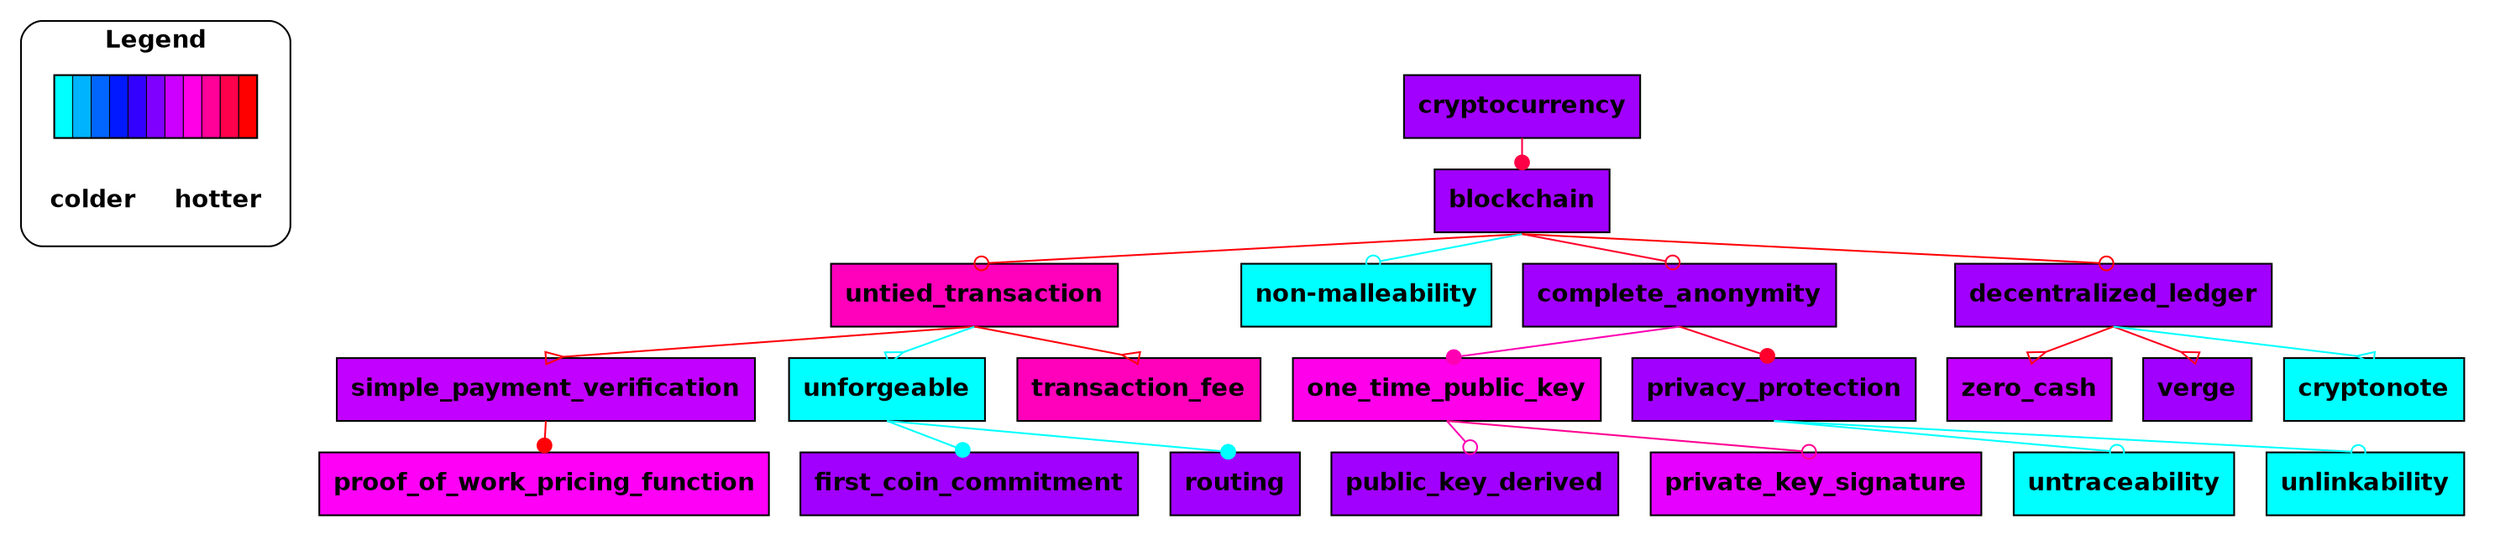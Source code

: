 digraph FeatureModel {

	 rankdir = TB; splines = "line";
	 clusterrank= local;
	 subgraph cluster_0 {
		style = rounded; minlen = 0.01;
		rankdir = TB; ranksep = 0.01;
		label = "Legend";
		color = "black";
		fontname="helvetica-bold";
		 theColors [label="                      ",shape="rectangle",fillcolor="0.5 1.0 1.0: 0.55 1.0 1.0: 0.6 1.0 1.0: 0.65 1.0 1.0: 0.7 1.0 1.0: 0.75 1.0 1.0: 0.8 1.0 1.0: 0.85 1.0 1.0: 0.9 1.0 1.0: 0.95 1.0 1.0: 1.0 1.0 1.0", fontname="helvetica-bold", style=striped];
		 theLegend [label="colder     hotter",shape="plaintext",fontname="helvetica-bold"];
		 theColors->theLegend [style=invis,len=0.01];
	}
	 subgraph cluster_1 {
	n1	[label="cryptocurrency", shape="rectangle",fillcolor="0.772 1.0 1.0", fontname="helvetica-bold", style=filled];
	n2	[label="blockchain", shape="rectangle",fillcolor="0.772 1.0 1.0", fontname="helvetica-bold", style=filled];
	n3	[label="untied_transaction", shape="rectangle",fillcolor="0.878 1.0 1.0", fontname="helvetica-bold", style=filled];
	n4	[label="non-malleability", shape="rectangle",fillcolor="0.500 1.0 1.0", fontname="helvetica-bold", style=filled];
	n5	[label="complete_anonymity", shape="rectangle",fillcolor="0.772 1.0 1.0", fontname="helvetica-bold", style=filled];
	n6	[label="decentralized_ledger", shape="rectangle",fillcolor="0.772 1.0 1.0", fontname="helvetica-bold", style=filled];
	n7	[label="simple_payment_verification", shape="rectangle",fillcolor="0.793 1.0 1.0", fontname="helvetica-bold", style=filled];
	n8	[label="unforgeable", shape="rectangle",fillcolor="0.500 1.0 1.0", fontname="helvetica-bold", style=filled];
	n9	[label="transaction_fee", shape="rectangle",fillcolor="0.878 1.0 1.0", fontname="helvetica-bold", style=filled];
	n10	[label="one_time_public_key", shape="rectangle",fillcolor="0.847 1.0 1.0", fontname="helvetica-bold", style=filled];
	n11	[label="privacy_protection", shape="rectangle",fillcolor="0.772 1.0 1.0", fontname="helvetica-bold", style=filled];
	n12	[label="zero_cash", shape="rectangle",fillcolor="0.793 1.0 1.0", fontname="helvetica-bold", style=filled];
	n13	[label="verge", shape="rectangle",fillcolor="0.772 1.0 1.0", fontname="helvetica-bold", style=filled];
	n14	[label="cryptonote", shape="rectangle",fillcolor="0.500 1.0 1.0", fontname="helvetica-bold", style=filled];
	n15	[label="proof_of_work_pricing_function", shape="rectangle",fillcolor="0.839 1.0 1.0", fontname="helvetica-bold", style=filled];
	n16	[label="first_coin_commitment", shape="rectangle",fillcolor="0.772 1.0 1.0", fontname="helvetica-bold", style=filled];
	n17	[label="routing", shape="rectangle",fillcolor="0.772 1.0 1.0", fontname="helvetica-bold", style=filled];
	n18	[label="public_key_derived", shape="rectangle",fillcolor="0.772 1.0 1.0", fontname="helvetica-bold", style=filled];
	n19	[label="private_key_signature", shape="rectangle",fillcolor="0.816 1.0 1.0", fontname="helvetica-bold", style=filled];
	n20	[label="untraceability", shape="rectangle",fillcolor="0.500 1.0 1.0", fontname="helvetica-bold", style=filled];
	n21	[label="unlinkability", shape="rectangle",fillcolor="0.500 1.0 1.0", fontname="helvetica-bold", style=filled];
	n1:s-> n2:n [color="0.954 1.0 1.0",dir=forward,arrowhead=dot];
	n2:s-> n3:n [color="0.994 1.0 1.0",dir=forward,arrowhead=odot];
	n2:s-> n4:n [color="0.500 1.0 1.0",dir=forward,arrowhead=odot];
	n2:s-> n5:n [color="0.971 1.0 1.0",dir=forward,arrowhead=odot];
	n2:s-> n6:n [color="0.997 1.0 1.0",dir=forward,arrowhead=odot];
	n3:s-> n7:n [color="0.994 1.0 1.0",dir=forward,arrowhead=invempty];
	n3:s-> n8:n [color="0.500 1.0 1.0",dir=forward,arrowhead=invempty];
	n3:s-> n9:n [color="0.992 1.0 1.0",dir=forward,arrowhead=invempty];
	n7:s-> n15:n [color="0.995 1.0 1.0",dir=forward,arrowhead=dot];
	n8:s-> n16:n [color="0.500 1.0 1.0",dir=forward,arrowhead=dot];
	n8:s-> n17:n [color="0.500 1.0 1.0",dir=forward,arrowhead=dot];
	n5:s-> n10:n [color="0.883 1.0 1.0",dir=forward,arrowhead=dot];
	n5:s-> n11:n [color="0.971 1.0 1.0",dir=forward,arrowhead=dot];
	n10:s-> n18:n [color="0.882 1.0 1.0",dir=forward,arrowhead=odot];
	n10:s-> n19:n [color="0.905 1.0 1.0",dir=forward,arrowhead=odot];
	n11:s-> n20:n [color="0.500 1.0 1.0",dir=forward,arrowhead=odot];
	n11:s-> n21:n [color="0.500 1.0 1.0",dir=forward,arrowhead=odot];
	n6:s-> n12:n [color="0.984 1.0 1.0",dir=forward,arrowhead=invempty];
	n6:s-> n13:n [color="0.978 1.0 1.0",dir=forward,arrowhead=invempty];
	n6:s-> n14:n [color="0.500 1.0 1.0",dir=forward,arrowhead=invempty];
color = white;}
}
